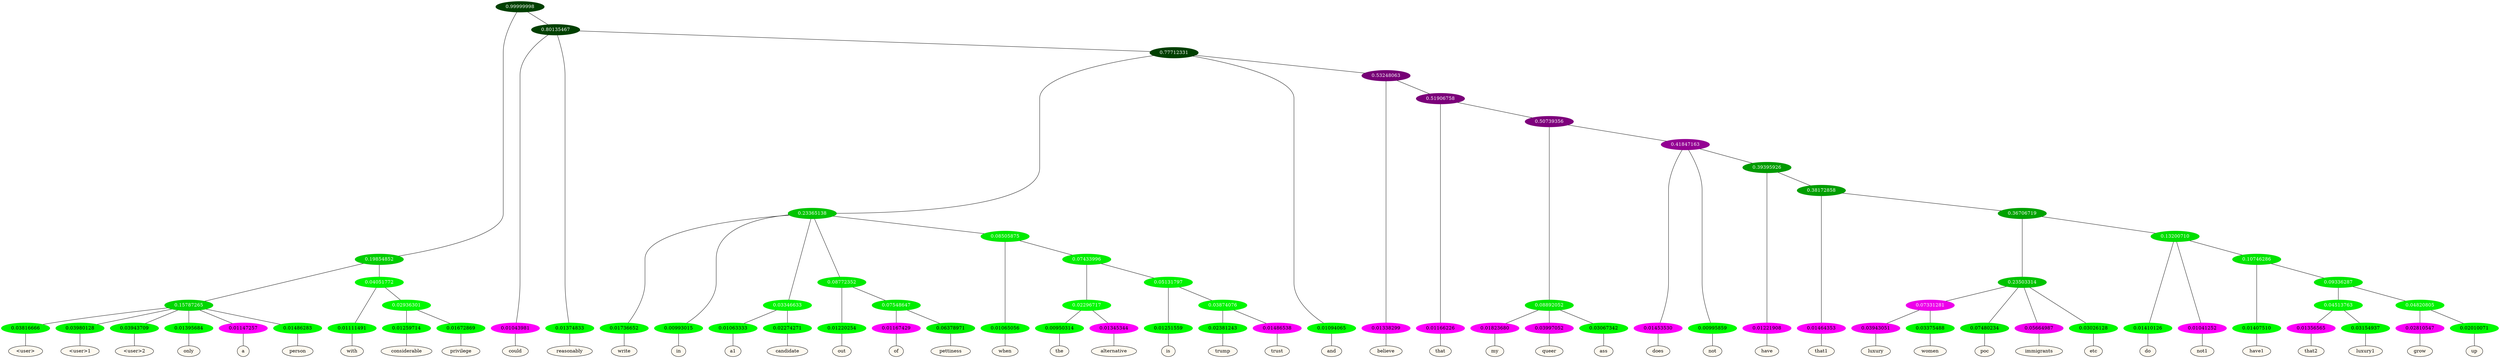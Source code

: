graph {
	node [format=png height=0.15 nodesep=0.001 ordering=out overlap=prism overlap_scaling=0.01 ranksep=0.001 ratio=0.2 style=filled width=0.15]
	{
		rank=same
		a_w_8 [label="\<user\>" color=black fillcolor=floralwhite style="filled,solid"]
		a_w_9 [label="\<user\>1" color=black fillcolor=floralwhite style="filled,solid"]
		a_w_10 [label="\<user\>2" color=black fillcolor=floralwhite style="filled,solid"]
		a_w_11 [label=only color=black fillcolor=floralwhite style="filled,solid"]
		a_w_12 [label=a color=black fillcolor=floralwhite style="filled,solid"]
		a_w_13 [label=person color=black fillcolor=floralwhite style="filled,solid"]
		a_w_14 [label=with color=black fillcolor=floralwhite style="filled,solid"]
		a_w_19 [label=considerable color=black fillcolor=floralwhite style="filled,solid"]
		a_w_20 [label=privilege color=black fillcolor=floralwhite style="filled,solid"]
		a_w_5 [label=could color=black fillcolor=floralwhite style="filled,solid"]
		a_w_6 [label=reasonably color=black fillcolor=floralwhite style="filled,solid"]
		a_w_21 [label=write color=black fillcolor=floralwhite style="filled,solid"]
		a_w_22 [label=in color=black fillcolor=floralwhite style="filled,solid"]
		a_w_28 [label=a1 color=black fillcolor=floralwhite style="filled,solid"]
		a_w_29 [label=candidate color=black fillcolor=floralwhite style="filled,solid"]
		a_w_30 [label=out color=black fillcolor=floralwhite style="filled,solid"]
		a_w_36 [label=of color=black fillcolor=floralwhite style="filled,solid"]
		a_w_37 [label=pettiness color=black fillcolor=floralwhite style="filled,solid"]
		a_w_32 [label=when color=black fillcolor=floralwhite style="filled,solid"]
		a_w_42 [label=the color=black fillcolor=floralwhite style="filled,solid"]
		a_w_43 [label=alternative color=black fillcolor=floralwhite style="filled,solid"]
		a_w_44 [label=is color=black fillcolor=floralwhite style="filled,solid"]
		a_w_52 [label=trump color=black fillcolor=floralwhite style="filled,solid"]
		a_w_53 [label=trust color=black fillcolor=floralwhite style="filled,solid"]
		a_w_17 [label=and color=black fillcolor=floralwhite style="filled,solid"]
		a_w_26 [label=believe color=black fillcolor=floralwhite style="filled,solid"]
		a_w_34 [label=that color=black fillcolor=floralwhite style="filled,solid"]
		a_w_46 [label=my color=black fillcolor=floralwhite style="filled,solid"]
		a_w_47 [label=queer color=black fillcolor=floralwhite style="filled,solid"]
		a_w_48 [label=ass color=black fillcolor=floralwhite style="filled,solid"]
		a_w_49 [label=does color=black fillcolor=floralwhite style="filled,solid"]
		a_w_50 [label=not color=black fillcolor=floralwhite style="filled,solid"]
		a_w_54 [label=have color=black fillcolor=floralwhite style="filled,solid"]
		a_w_56 [label=that1 color=black fillcolor=floralwhite style="filled,solid"]
		a_w_67 [label=luxury color=black fillcolor=floralwhite style="filled,solid"]
		a_w_68 [label=women color=black fillcolor=floralwhite style="filled,solid"]
		a_w_61 [label=poc color=black fillcolor=floralwhite style="filled,solid"]
		a_w_62 [label=immigrants color=black fillcolor=floralwhite style="filled,solid"]
		a_w_63 [label=etc color=black fillcolor=floralwhite style="filled,solid"]
		a_w_64 [label=do color=black fillcolor=floralwhite style="filled,solid"]
		a_w_65 [label=not1 color=black fillcolor=floralwhite style="filled,solid"]
		a_w_69 [label=have1 color=black fillcolor=floralwhite style="filled,solid"]
		a_w_73 [label=that2 color=black fillcolor=floralwhite style="filled,solid"]
		a_w_74 [label=luxury1 color=black fillcolor=floralwhite style="filled,solid"]
		a_w_75 [label=grow color=black fillcolor=floralwhite style="filled,solid"]
		a_w_76 [label=up color=black fillcolor=floralwhite style="filled,solid"]
	}
	a_n_8 -- a_w_8
	a_n_9 -- a_w_9
	a_n_10 -- a_w_10
	a_n_11 -- a_w_11
	a_n_12 -- a_w_12
	a_n_13 -- a_w_13
	a_n_14 -- a_w_14
	a_n_19 -- a_w_19
	a_n_20 -- a_w_20
	a_n_5 -- a_w_5
	a_n_6 -- a_w_6
	a_n_21 -- a_w_21
	a_n_22 -- a_w_22
	a_n_28 -- a_w_28
	a_n_29 -- a_w_29
	a_n_30 -- a_w_30
	a_n_36 -- a_w_36
	a_n_37 -- a_w_37
	a_n_32 -- a_w_32
	a_n_42 -- a_w_42
	a_n_43 -- a_w_43
	a_n_44 -- a_w_44
	a_n_52 -- a_w_52
	a_n_53 -- a_w_53
	a_n_17 -- a_w_17
	a_n_26 -- a_w_26
	a_n_34 -- a_w_34
	a_n_46 -- a_w_46
	a_n_47 -- a_w_47
	a_n_48 -- a_w_48
	a_n_49 -- a_w_49
	a_n_50 -- a_w_50
	a_n_54 -- a_w_54
	a_n_56 -- a_w_56
	a_n_67 -- a_w_67
	a_n_68 -- a_w_68
	a_n_61 -- a_w_61
	a_n_62 -- a_w_62
	a_n_63 -- a_w_63
	a_n_64 -- a_w_64
	a_n_65 -- a_w_65
	a_n_69 -- a_w_69
	a_n_73 -- a_w_73
	a_n_74 -- a_w_74
	a_n_75 -- a_w_75
	a_n_76 -- a_w_76
	{
		rank=same
		a_n_8 [label=0.03816666 color="0.334 1.000 0.962" fontcolor=black]
		a_n_9 [label=0.03980128 color="0.334 1.000 0.960" fontcolor=black]
		a_n_10 [label=0.03943709 color="0.334 1.000 0.961" fontcolor=black]
		a_n_11 [label=0.01395684 color="0.334 1.000 0.986" fontcolor=black]
		a_n_12 [label=0.01147257 color="0.835 1.000 0.989" fontcolor=black]
		a_n_13 [label=0.01486283 color="0.334 1.000 0.985" fontcolor=black]
		a_n_14 [label=0.01111491 color="0.334 1.000 0.989" fontcolor=black]
		a_n_19 [label=0.01259714 color="0.334 1.000 0.987" fontcolor=black]
		a_n_20 [label=0.01672869 color="0.334 1.000 0.983" fontcolor=black]
		a_n_5 [label=0.01043981 color="0.835 1.000 0.990" fontcolor=black]
		a_n_6 [label=0.01374833 color="0.334 1.000 0.986" fontcolor=black]
		a_n_21 [label=0.01736652 color="0.334 1.000 0.983" fontcolor=black]
		a_n_22 [label=0.00993015 color="0.334 1.000 0.990" fontcolor=black]
		a_n_28 [label=0.01063333 color="0.334 1.000 0.989" fontcolor=black]
		a_n_29 [label=0.02274271 color="0.334 1.000 0.977" fontcolor=black]
		a_n_30 [label=0.01220254 color="0.334 1.000 0.988" fontcolor=black]
		a_n_36 [label=0.01167429 color="0.835 1.000 0.988" fontcolor=black]
		a_n_37 [label=0.06378971 color="0.334 1.000 0.936" fontcolor=black]
		a_n_32 [label=0.01065056 color="0.334 1.000 0.989" fontcolor=black]
		a_n_42 [label=0.00950314 color="0.334 1.000 0.990" fontcolor=black]
		a_n_43 [label=0.01345344 color="0.835 1.000 0.987" fontcolor=black]
		a_n_44 [label=0.01251559 color="0.334 1.000 0.987" fontcolor=black]
		a_n_52 [label=0.02381243 color="0.334 1.000 0.976" fontcolor=black]
		a_n_53 [label=0.01486538 color="0.835 1.000 0.985" fontcolor=black]
		a_n_17 [label=0.01094065 color="0.334 1.000 0.989" fontcolor=black]
		a_n_26 [label=0.01338299 color="0.835 1.000 0.987" fontcolor=black]
		a_n_34 [label=0.01166226 color="0.835 1.000 0.988" fontcolor=black]
		a_n_46 [label=0.01823680 color="0.835 1.000 0.982" fontcolor=black]
		a_n_47 [label=0.03997052 color="0.835 1.000 0.960" fontcolor=black]
		a_n_48 [label=0.03067342 color="0.334 1.000 0.969" fontcolor=black]
		a_n_49 [label=0.01453530 color="0.835 1.000 0.985" fontcolor=black]
		a_n_50 [label=0.00995859 color="0.334 1.000 0.990" fontcolor=black]
		a_n_54 [label=0.01221908 color="0.835 1.000 0.988" fontcolor=black]
		a_n_56 [label=0.01464353 color="0.835 1.000 0.985" fontcolor=black]
		a_n_67 [label=0.03943051 color="0.835 1.000 0.961" fontcolor=black]
		a_n_68 [label=0.03375488 color="0.334 1.000 0.966" fontcolor=black]
		a_n_61 [label=0.07480234 color="0.334 1.000 0.925" fontcolor=black]
		a_n_62 [label=0.05664987 color="0.835 1.000 0.943" fontcolor=black]
		a_n_63 [label=0.03026128 color="0.334 1.000 0.970" fontcolor=black]
		a_n_64 [label=0.01410126 color="0.334 1.000 0.986" fontcolor=black]
		a_n_65 [label=0.01041252 color="0.835 1.000 0.990" fontcolor=black]
		a_n_69 [label=0.01407510 color="0.334 1.000 0.986" fontcolor=black]
		a_n_73 [label=0.01356565 color="0.835 1.000 0.986" fontcolor=black]
		a_n_74 [label=0.03154937 color="0.334 1.000 0.968" fontcolor=black]
		a_n_75 [label=0.02810547 color="0.835 1.000 0.972" fontcolor=black]
		a_n_76 [label=0.02010071 color="0.334 1.000 0.980" fontcolor=black]
	}
	a_n_0 [label=0.99999998 color="0.334 1.000 0.250" fontcolor=grey99]
	a_n_1 [label=0.19854852 color="0.334 1.000 0.801" fontcolor=grey99]
	a_n_0 -- a_n_1
	a_n_2 [label=0.80135467 color="0.334 1.000 0.250" fontcolor=grey99]
	a_n_0 -- a_n_2
	a_n_3 [label=0.15787265 color="0.334 1.000 0.842" fontcolor=grey99]
	a_n_1 -- a_n_3
	a_n_4 [label=0.04051772 color="0.334 1.000 0.959" fontcolor=grey99]
	a_n_1 -- a_n_4
	a_n_2 -- a_n_5
	a_n_2 -- a_n_6
	a_n_7 [label=0.77712331 color="0.334 1.000 0.250" fontcolor=grey99]
	a_n_2 -- a_n_7
	a_n_3 -- a_n_8
	a_n_3 -- a_n_9
	a_n_3 -- a_n_10
	a_n_3 -- a_n_11
	a_n_3 -- a_n_12
	a_n_3 -- a_n_13
	a_n_4 -- a_n_14
	a_n_15 [label=0.02936301 color="0.334 1.000 0.971" fontcolor=grey99]
	a_n_4 -- a_n_15
	a_n_16 [label=0.23365138 color="0.334 1.000 0.766" fontcolor=grey99]
	a_n_7 -- a_n_16
	a_n_7 -- a_n_17
	a_n_18 [label=0.53248063 color="0.835 1.000 0.468" fontcolor=grey99]
	a_n_7 -- a_n_18
	a_n_15 -- a_n_19
	a_n_15 -- a_n_20
	a_n_16 -- a_n_21
	a_n_16 -- a_n_22
	a_n_23 [label=0.03346633 color="0.334 1.000 0.967" fontcolor=grey99]
	a_n_16 -- a_n_23
	a_n_24 [label=0.08772352 color="0.334 1.000 0.912" fontcolor=grey99]
	a_n_16 -- a_n_24
	a_n_25 [label=0.08505875 color="0.334 1.000 0.915" fontcolor=grey99]
	a_n_16 -- a_n_25
	a_n_18 -- a_n_26
	a_n_27 [label=0.51906758 color="0.835 1.000 0.481" fontcolor=grey99]
	a_n_18 -- a_n_27
	a_n_23 -- a_n_28
	a_n_23 -- a_n_29
	a_n_24 -- a_n_30
	a_n_31 [label=0.07548647 color="0.334 1.000 0.925" fontcolor=grey99]
	a_n_24 -- a_n_31
	a_n_25 -- a_n_32
	a_n_33 [label=0.07433996 color="0.334 1.000 0.926" fontcolor=grey99]
	a_n_25 -- a_n_33
	a_n_27 -- a_n_34
	a_n_35 [label=0.50739356 color="0.835 1.000 0.493" fontcolor=grey99]
	a_n_27 -- a_n_35
	a_n_31 -- a_n_36
	a_n_31 -- a_n_37
	a_n_38 [label=0.02296717 color="0.334 1.000 0.977" fontcolor=grey99]
	a_n_33 -- a_n_38
	a_n_39 [label=0.05131797 color="0.334 1.000 0.949" fontcolor=grey99]
	a_n_33 -- a_n_39
	a_n_40 [label=0.08892052 color="0.334 1.000 0.911" fontcolor=grey99]
	a_n_35 -- a_n_40
	a_n_41 [label=0.41847163 color="0.835 1.000 0.582" fontcolor=grey99]
	a_n_35 -- a_n_41
	a_n_38 -- a_n_42
	a_n_38 -- a_n_43
	a_n_39 -- a_n_44
	a_n_45 [label=0.03874076 color="0.334 1.000 0.961" fontcolor=grey99]
	a_n_39 -- a_n_45
	a_n_40 -- a_n_46
	a_n_40 -- a_n_47
	a_n_40 -- a_n_48
	a_n_41 -- a_n_49
	a_n_41 -- a_n_50
	a_n_51 [label=0.39395926 color="0.334 1.000 0.606" fontcolor=grey99]
	a_n_41 -- a_n_51
	a_n_45 -- a_n_52
	a_n_45 -- a_n_53
	a_n_51 -- a_n_54
	a_n_55 [label=0.38172858 color="0.334 1.000 0.618" fontcolor=grey99]
	a_n_51 -- a_n_55
	a_n_55 -- a_n_56
	a_n_57 [label=0.36706719 color="0.334 1.000 0.633" fontcolor=grey99]
	a_n_55 -- a_n_57
	a_n_58 [label=0.23503314 color="0.334 1.000 0.765" fontcolor=grey99]
	a_n_57 -- a_n_58
	a_n_59 [label=0.13200710 color="0.334 1.000 0.868" fontcolor=grey99]
	a_n_57 -- a_n_59
	a_n_60 [label=0.07331281 color="0.835 1.000 0.927" fontcolor=grey99]
	a_n_58 -- a_n_60
	a_n_58 -- a_n_61
	a_n_58 -- a_n_62
	a_n_58 -- a_n_63
	a_n_59 -- a_n_64
	a_n_59 -- a_n_65
	a_n_66 [label=0.10746286 color="0.334 1.000 0.893" fontcolor=grey99]
	a_n_59 -- a_n_66
	a_n_60 -- a_n_67
	a_n_60 -- a_n_68
	a_n_66 -- a_n_69
	a_n_70 [label=0.09336287 color="0.334 1.000 0.907" fontcolor=grey99]
	a_n_66 -- a_n_70
	a_n_71 [label=0.04513763 color="0.334 1.000 0.955" fontcolor=grey99]
	a_n_70 -- a_n_71
	a_n_72 [label=0.04820805 color="0.334 1.000 0.952" fontcolor=grey99]
	a_n_70 -- a_n_72
	a_n_71 -- a_n_73
	a_n_71 -- a_n_74
	a_n_72 -- a_n_75
	a_n_72 -- a_n_76
}

